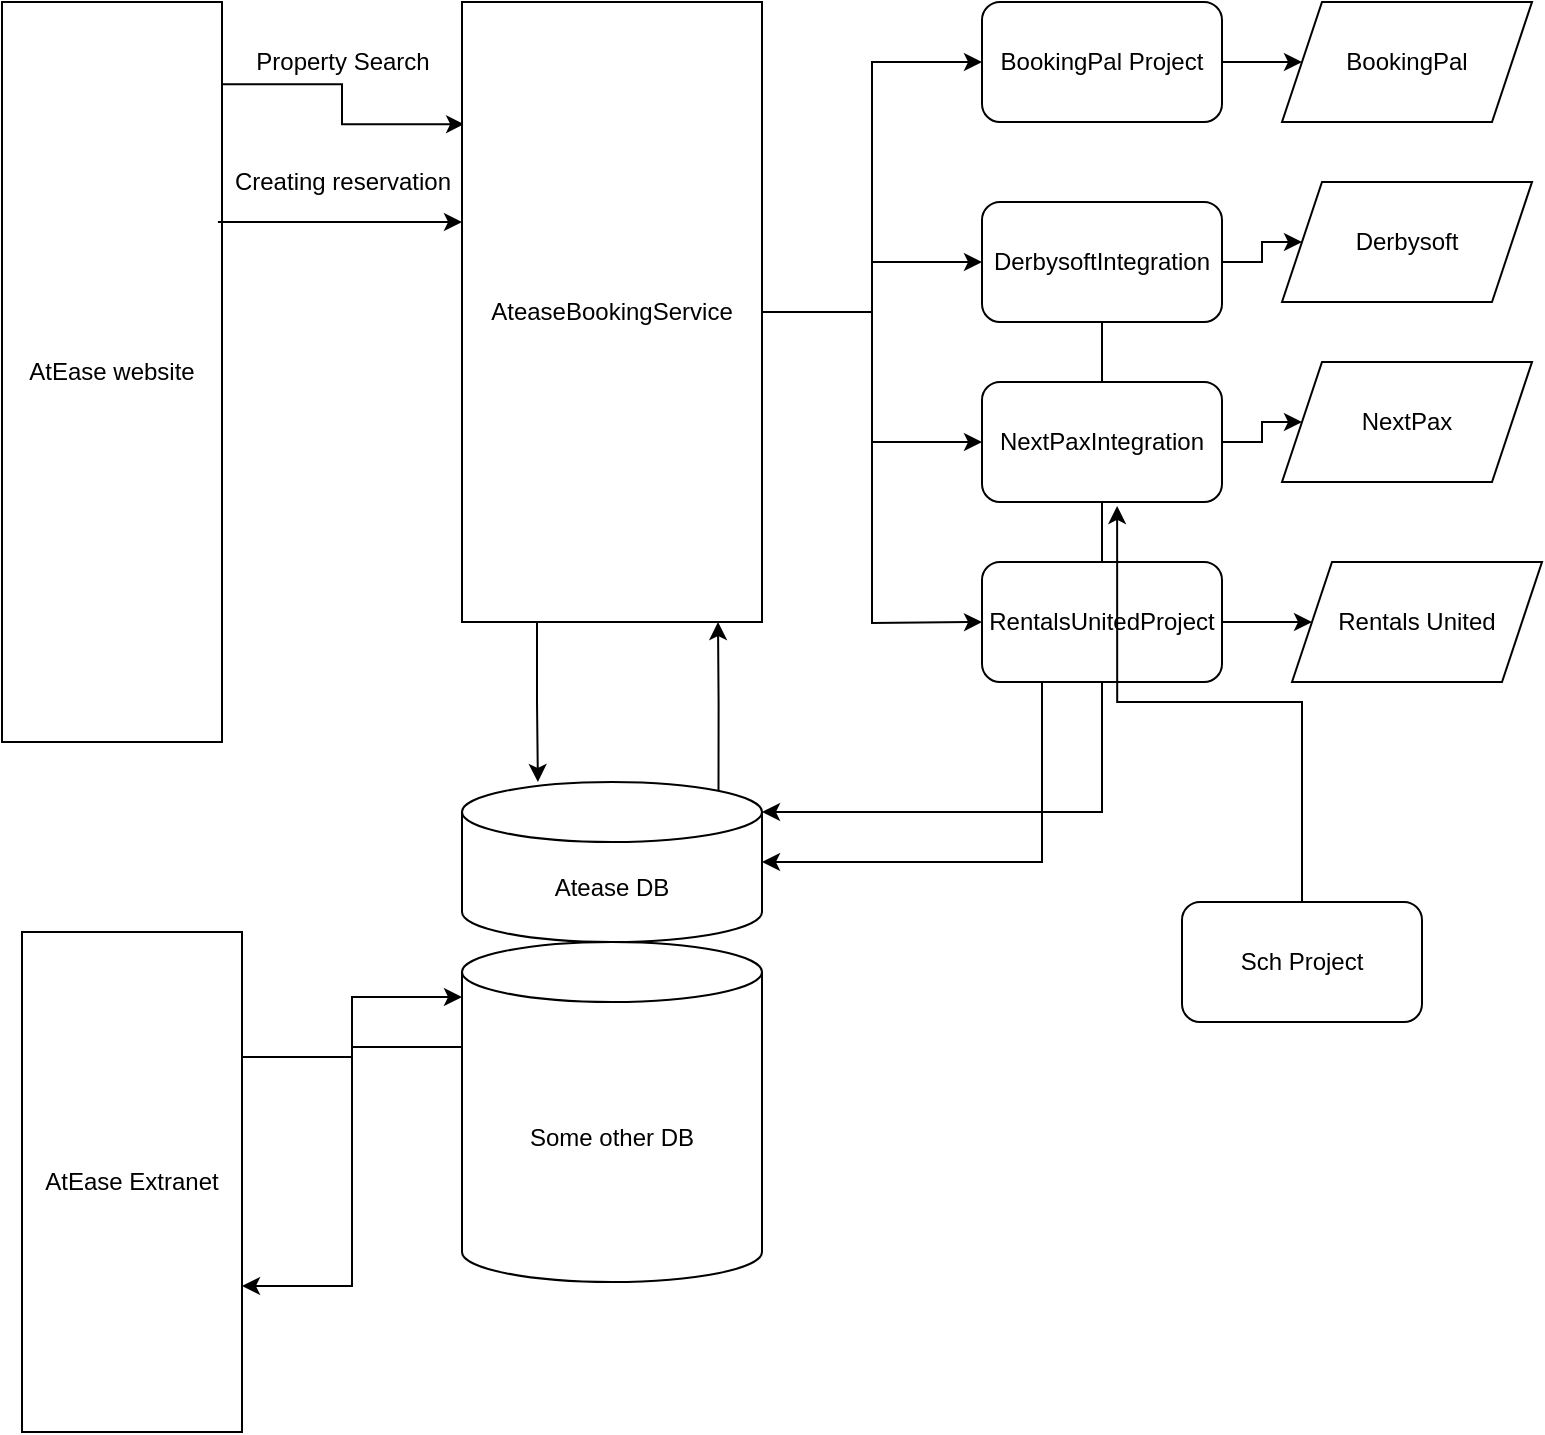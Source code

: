 <mxfile version="16.4.5" type="github">
  <diagram id="mBqlUh0IOHd4_IDjcAts" name="Page-1">
    <mxGraphModel dx="981" dy="520" grid="1" gridSize="10" guides="1" tooltips="1" connect="1" arrows="1" fold="1" page="1" pageScale="1" pageWidth="827" pageHeight="1169" math="0" shadow="0">
      <root>
        <mxCell id="0" />
        <mxCell id="1" parent="0" />
        <mxCell id="Pcj03ghA1t9jqHRigUyF-5" value="" style="edgeStyle=orthogonalEdgeStyle;rounded=0;orthogonalLoop=1;jettySize=auto;html=1;exitX=0.111;exitY=0.009;exitDx=0;exitDy=0;exitPerimeter=0;entryX=0.197;entryY=0.993;entryDx=0;entryDy=0;entryPerimeter=0;" parent="1" source="Pcj03ghA1t9jqHRigUyF-9" target="Pcj03ghA1t9jqHRigUyF-10" edge="1">
          <mxGeometry relative="1" as="geometry">
            <mxPoint x="190" y="310" as="sourcePoint" />
            <mxPoint x="270" y="183" as="targetPoint" />
          </mxGeometry>
        </mxCell>
        <mxCell id="Pcj03ghA1t9jqHRigUyF-6" value="Property Search" style="text;html=1;align=center;verticalAlign=middle;resizable=0;points=[];autosize=1;strokeColor=none;fillColor=none;" parent="1" vertex="1">
          <mxGeometry x="170" y="140" width="100" height="20" as="geometry" />
        </mxCell>
        <mxCell id="Pcj03ghA1t9jqHRigUyF-9" value="&lt;span&gt;AtEase website&lt;/span&gt;" style="rounded=0;whiteSpace=wrap;html=1;direction=south;" parent="1" vertex="1">
          <mxGeometry x="50" y="120" width="110" height="370" as="geometry" />
        </mxCell>
        <mxCell id="Pcj03ghA1t9jqHRigUyF-12" style="edgeStyle=orthogonalEdgeStyle;rounded=0;orthogonalLoop=1;jettySize=auto;html=1;exitX=1;exitY=0.75;exitDx=0;exitDy=0;entryX=0.253;entryY=0;entryDx=0;entryDy=0;entryPerimeter=0;" parent="1" source="Pcj03ghA1t9jqHRigUyF-10" target="Pcj03ghA1t9jqHRigUyF-11" edge="1">
          <mxGeometry relative="1" as="geometry" />
        </mxCell>
        <mxCell id="Pcj03ghA1t9jqHRigUyF-18" value="" style="edgeStyle=orthogonalEdgeStyle;rounded=0;orthogonalLoop=1;jettySize=auto;html=1;entryX=0;entryY=0.5;entryDx=0;entryDy=0;" parent="1" source="Pcj03ghA1t9jqHRigUyF-10" target="Pcj03ghA1t9jqHRigUyF-39" edge="1">
          <mxGeometry relative="1" as="geometry">
            <mxPoint x="535" y="150" as="targetPoint" />
          </mxGeometry>
        </mxCell>
        <mxCell id="Pcj03ghA1t9jqHRigUyF-28" style="edgeStyle=orthogonalEdgeStyle;rounded=0;orthogonalLoop=1;jettySize=auto;html=1;entryX=0;entryY=0.5;entryDx=0;entryDy=0;" parent="1" source="Pcj03ghA1t9jqHRigUyF-10" target="Pcj03ghA1t9jqHRigUyF-40" edge="1">
          <mxGeometry relative="1" as="geometry">
            <mxPoint x="535" y="250" as="targetPoint" />
          </mxGeometry>
        </mxCell>
        <mxCell id="Pcj03ghA1t9jqHRigUyF-29" style="edgeStyle=orthogonalEdgeStyle;rounded=0;orthogonalLoop=1;jettySize=auto;html=1;entryX=0;entryY=0.5;entryDx=0;entryDy=0;" parent="1" source="Pcj03ghA1t9jqHRigUyF-10" target="Pcj03ghA1t9jqHRigUyF-41" edge="1">
          <mxGeometry relative="1" as="geometry">
            <mxPoint x="535" y="340" as="targetPoint" />
          </mxGeometry>
        </mxCell>
        <mxCell id="Pcj03ghA1t9jqHRigUyF-30" style="edgeStyle=orthogonalEdgeStyle;rounded=0;orthogonalLoop=1;jettySize=auto;html=1;" parent="1" source="Pcj03ghA1t9jqHRigUyF-10" edge="1">
          <mxGeometry relative="1" as="geometry">
            <mxPoint x="540" y="430" as="targetPoint" />
          </mxGeometry>
        </mxCell>
        <mxCell id="Pcj03ghA1t9jqHRigUyF-10" value="&lt;span&gt;AteaseBookingService&lt;/span&gt;" style="rounded=0;whiteSpace=wrap;html=1;direction=south;" parent="1" vertex="1">
          <mxGeometry x="280" y="120" width="150" height="310" as="geometry" />
        </mxCell>
        <mxCell id="Pcj03ghA1t9jqHRigUyF-13" style="edgeStyle=orthogonalEdgeStyle;rounded=0;orthogonalLoop=1;jettySize=auto;html=1;exitX=0.855;exitY=0;exitDx=0;exitDy=4.35;exitPerimeter=0;" parent="1" source="Pcj03ghA1t9jqHRigUyF-11" edge="1">
          <mxGeometry relative="1" as="geometry">
            <mxPoint x="408" y="430" as="targetPoint" />
          </mxGeometry>
        </mxCell>
        <mxCell id="Pcj03ghA1t9jqHRigUyF-11" value="Atease DB" style="shape=cylinder3;whiteSpace=wrap;html=1;boundedLbl=1;backgroundOutline=1;size=15;" parent="1" vertex="1">
          <mxGeometry x="280" y="510" width="150" height="80" as="geometry" />
        </mxCell>
        <mxCell id="Pcj03ghA1t9jqHRigUyF-15" value="" style="edgeStyle=orthogonalEdgeStyle;rounded=0;orthogonalLoop=1;jettySize=auto;html=1;exitX=0.111;exitY=0.009;exitDx=0;exitDy=0;exitPerimeter=0;entryX=0.197;entryY=0.993;entryDx=0;entryDy=0;entryPerimeter=0;" parent="1" edge="1">
          <mxGeometry relative="1" as="geometry">
            <mxPoint x="157.96" y="230.0" as="sourcePoint" />
            <mxPoint x="280.0" y="230.02" as="targetPoint" />
          </mxGeometry>
        </mxCell>
        <mxCell id="Pcj03ghA1t9jqHRigUyF-16" value="Creating reservation" style="text;html=1;align=center;verticalAlign=middle;resizable=0;points=[];autosize=1;strokeColor=none;fillColor=none;" parent="1" vertex="1">
          <mxGeometry x="160" y="200" width="120" height="20" as="geometry" />
        </mxCell>
        <mxCell id="Pcj03ghA1t9jqHRigUyF-33" style="edgeStyle=orthogonalEdgeStyle;rounded=0;orthogonalLoop=1;jettySize=auto;html=1;exitX=0.25;exitY=0;exitDx=0;exitDy=0;entryX=0;entryY=0;entryDx=0;entryDy=27.5;entryPerimeter=0;" parent="1" source="Pcj03ghA1t9jqHRigUyF-31" target="Pcj03ghA1t9jqHRigUyF-32" edge="1">
          <mxGeometry relative="1" as="geometry" />
        </mxCell>
        <mxCell id="Pcj03ghA1t9jqHRigUyF-31" value="&lt;span&gt;AtEase Extranet&lt;/span&gt;" style="rounded=0;whiteSpace=wrap;html=1;direction=south;" parent="1" vertex="1">
          <mxGeometry x="60" y="585" width="110" height="250" as="geometry" />
        </mxCell>
        <mxCell id="Pcj03ghA1t9jqHRigUyF-34" style="edgeStyle=orthogonalEdgeStyle;rounded=0;orthogonalLoop=1;jettySize=auto;html=1;exitX=0;exitY=0;exitDx=0;exitDy=52.5;exitPerimeter=0;entryX=0.708;entryY=0;entryDx=0;entryDy=0;entryPerimeter=0;" parent="1" source="Pcj03ghA1t9jqHRigUyF-32" target="Pcj03ghA1t9jqHRigUyF-31" edge="1">
          <mxGeometry relative="1" as="geometry" />
        </mxCell>
        <mxCell id="Pcj03ghA1t9jqHRigUyF-32" value="Some other DB" style="shape=cylinder3;whiteSpace=wrap;html=1;boundedLbl=1;backgroundOutline=1;size=15;" parent="1" vertex="1">
          <mxGeometry x="280" y="590" width="150" height="170" as="geometry" />
        </mxCell>
        <mxCell id="Pcj03ghA1t9jqHRigUyF-35" value="BookingPal" style="shape=parallelogram;perimeter=parallelogramPerimeter;whiteSpace=wrap;html=1;fixedSize=1;rounded=0;" parent="1" vertex="1">
          <mxGeometry x="690" y="120" width="125" height="60" as="geometry" />
        </mxCell>
        <mxCell id="Pcj03ghA1t9jqHRigUyF-36" value="Derbysoft" style="shape=parallelogram;perimeter=parallelogramPerimeter;whiteSpace=wrap;html=1;fixedSize=1;rounded=0;" parent="1" vertex="1">
          <mxGeometry x="690" y="210" width="125" height="60" as="geometry" />
        </mxCell>
        <mxCell id="Pcj03ghA1t9jqHRigUyF-37" value="NextPax" style="shape=parallelogram;perimeter=parallelogramPerimeter;whiteSpace=wrap;html=1;fixedSize=1;rounded=0;" parent="1" vertex="1">
          <mxGeometry x="690" y="300" width="125" height="60" as="geometry" />
        </mxCell>
        <mxCell id="Pcj03ghA1t9jqHRigUyF-38" value="Rentals United" style="shape=parallelogram;perimeter=parallelogramPerimeter;whiteSpace=wrap;html=1;fixedSize=1;rounded=0;" parent="1" vertex="1">
          <mxGeometry x="695" y="400" width="125" height="60" as="geometry" />
        </mxCell>
        <mxCell id="Pcj03ghA1t9jqHRigUyF-43" value="" style="edgeStyle=orthogonalEdgeStyle;rounded=0;orthogonalLoop=1;jettySize=auto;html=1;" parent="1" source="Pcj03ghA1t9jqHRigUyF-39" target="Pcj03ghA1t9jqHRigUyF-35" edge="1">
          <mxGeometry relative="1" as="geometry" />
        </mxCell>
        <mxCell id="Pcj03ghA1t9jqHRigUyF-39" value="BookingPal Project" style="rounded=1;whiteSpace=wrap;html=1;" parent="1" vertex="1">
          <mxGeometry x="540" y="120" width="120" height="60" as="geometry" />
        </mxCell>
        <mxCell id="Pcj03ghA1t9jqHRigUyF-44" value="" style="edgeStyle=orthogonalEdgeStyle;rounded=0;orthogonalLoop=1;jettySize=auto;html=1;" parent="1" source="Pcj03ghA1t9jqHRigUyF-40" target="Pcj03ghA1t9jqHRigUyF-36" edge="1">
          <mxGeometry relative="1" as="geometry" />
        </mxCell>
        <mxCell id="HghM2sxU56WbfM7qupR0-5" style="edgeStyle=orthogonalEdgeStyle;rounded=0;orthogonalLoop=1;jettySize=auto;html=1;exitX=0.5;exitY=1;exitDx=0;exitDy=0;entryX=1;entryY=0;entryDx=0;entryDy=15;entryPerimeter=0;" parent="1" source="Pcj03ghA1t9jqHRigUyF-40" target="Pcj03ghA1t9jqHRigUyF-11" edge="1">
          <mxGeometry relative="1" as="geometry" />
        </mxCell>
        <mxCell id="Pcj03ghA1t9jqHRigUyF-40" value="DerbysoftIntegration" style="rounded=1;whiteSpace=wrap;html=1;" parent="1" vertex="1">
          <mxGeometry x="540" y="220" width="120" height="60" as="geometry" />
        </mxCell>
        <mxCell id="Pcj03ghA1t9jqHRigUyF-45" value="" style="edgeStyle=orthogonalEdgeStyle;rounded=0;orthogonalLoop=1;jettySize=auto;html=1;" parent="1" source="Pcj03ghA1t9jqHRigUyF-41" target="Pcj03ghA1t9jqHRigUyF-37" edge="1">
          <mxGeometry relative="1" as="geometry" />
        </mxCell>
        <mxCell id="Pcj03ghA1t9jqHRigUyF-41" value="NextPaxIntegration" style="rounded=1;whiteSpace=wrap;html=1;" parent="1" vertex="1">
          <mxGeometry x="540" y="310" width="120" height="60" as="geometry" />
        </mxCell>
        <mxCell id="Pcj03ghA1t9jqHRigUyF-46" value="" style="edgeStyle=orthogonalEdgeStyle;rounded=0;orthogonalLoop=1;jettySize=auto;html=1;" parent="1" source="Pcj03ghA1t9jqHRigUyF-42" target="Pcj03ghA1t9jqHRigUyF-38" edge="1">
          <mxGeometry relative="1" as="geometry" />
        </mxCell>
        <mxCell id="HghM2sxU56WbfM7qupR0-1" style="edgeStyle=orthogonalEdgeStyle;rounded=0;orthogonalLoop=1;jettySize=auto;html=1;exitX=0.25;exitY=1;exitDx=0;exitDy=0;entryX=1;entryY=0.5;entryDx=0;entryDy=0;entryPerimeter=0;" parent="1" source="Pcj03ghA1t9jqHRigUyF-42" target="Pcj03ghA1t9jqHRigUyF-11" edge="1">
          <mxGeometry relative="1" as="geometry" />
        </mxCell>
        <mxCell id="Pcj03ghA1t9jqHRigUyF-42" value="RentalsUnitedProject" style="rounded=1;whiteSpace=wrap;html=1;" parent="1" vertex="1">
          <mxGeometry x="540" y="400" width="120" height="60" as="geometry" />
        </mxCell>
        <mxCell id="HghM2sxU56WbfM7qupR0-3" style="edgeStyle=orthogonalEdgeStyle;rounded=0;orthogonalLoop=1;jettySize=auto;html=1;entryX=0.563;entryY=1.033;entryDx=0;entryDy=0;entryPerimeter=0;" parent="1" source="HghM2sxU56WbfM7qupR0-2" target="Pcj03ghA1t9jqHRigUyF-41" edge="1">
          <mxGeometry relative="1" as="geometry" />
        </mxCell>
        <mxCell id="HghM2sxU56WbfM7qupR0-2" value="Sch Project" style="rounded=1;whiteSpace=wrap;html=1;" parent="1" vertex="1">
          <mxGeometry x="640" y="570" width="120" height="60" as="geometry" />
        </mxCell>
      </root>
    </mxGraphModel>
  </diagram>
</mxfile>
